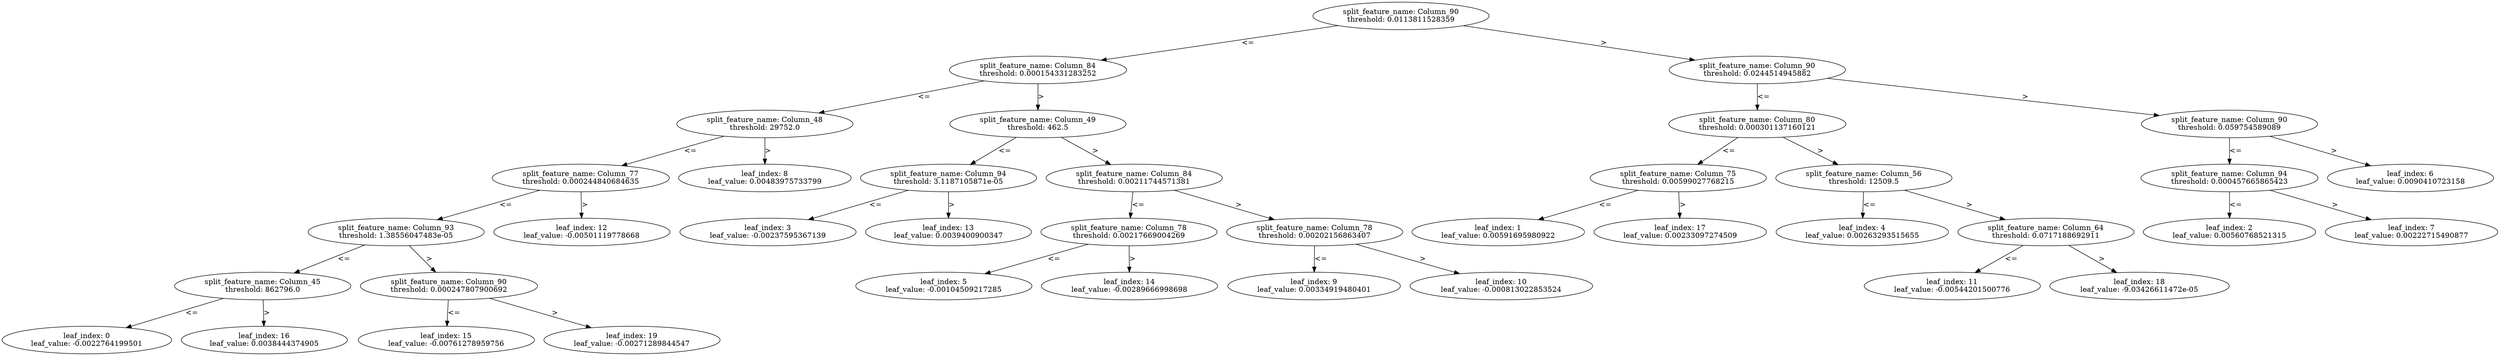 digraph Tree43 {
	split0 [label="split_feature_name: Column_90\nthreshold: 0.0113811528359"]
	split2 [label="split_feature_name: Column_84\nthreshold: 0.000154331283252"]
	split7 [label="split_feature_name: Column_48\nthreshold: 29752.0"]
	split11 [label="split_feature_name: Column_77\nthreshold: 0.000244840684635"]
	split14 [label="split_feature_name: Column_93\nthreshold: 1.38556047483e-05"]
	split15 [label="split_feature_name: Column_45\nthreshold: 862796.0"]
	leaf0 [label="leaf_index: 0\nleaf_value: -0.0022764199501"]
	split15 -> leaf0 [label="<="]
	leaf16 [label="leaf_index: 16\nleaf_value: 0.0038444374905"]
	split15 -> leaf16 [label=">"]
	split14 -> split15 [label="<="]
	split18 [label="split_feature_name: Column_90\nthreshold: 0.000247807900692"]
	leaf15 [label="leaf_index: 15\nleaf_value: -0.00761278959756"]
	split18 -> leaf15 [label="<="]
	leaf19 [label="leaf_index: 19\nleaf_value: -0.00271289844547"]
	split18 -> leaf19 [label=">"]
	split14 -> split18 [label=">"]
	split11 -> split14 [label="<="]
	leaf12 [label="leaf_index: 12\nleaf_value: -0.00501119778668"]
	split11 -> leaf12 [label=">"]
	split7 -> split11 [label="<="]
	leaf8 [label="leaf_index: 8\nleaf_value: 0.00483975733799"]
	split7 -> leaf8 [label=">"]
	split2 -> split7 [label="<="]
	split4 [label="split_feature_name: Column_49\nthreshold: 462.5"]
	split12 [label="split_feature_name: Column_94\nthreshold: 3.1187105871e-05"]
	leaf3 [label="leaf_index: 3\nleaf_value: -0.00237595367139"]
	split12 -> leaf3 [label="<="]
	leaf13 [label="leaf_index: 13\nleaf_value: 0.0039400900347"]
	split12 -> leaf13 [label=">"]
	split4 -> split12 [label="<="]
	split8 [label="split_feature_name: Column_84\nthreshold: 0.00211744571381"]
	split13 [label="split_feature_name: Column_78\nthreshold: 0.00217669004269"]
	leaf5 [label="leaf_index: 5\nleaf_value: -0.00104509217285"]
	split13 -> leaf5 [label="<="]
	leaf14 [label="leaf_index: 14\nleaf_value: -0.00289666998698"]
	split13 -> leaf14 [label=">"]
	split8 -> split13 [label="<="]
	split9 [label="split_feature_name: Column_78\nthreshold: 0.00202156863407"]
	leaf9 [label="leaf_index: 9\nleaf_value: 0.00334919480401"]
	split9 -> leaf9 [label="<="]
	leaf10 [label="leaf_index: 10\nleaf_value: -0.000813022853524"]
	split9 -> leaf10 [label=">"]
	split8 -> split9 [label=">"]
	split4 -> split8 [label=">"]
	split2 -> split4 [label=">"]
	split0 -> split2 [label="<="]
	split1 [label="split_feature_name: Column_90\nthreshold: 0.0244514945882"]
	split3 [label="split_feature_name: Column_80\nthreshold: 0.000301137160121"]
	split16 [label="split_feature_name: Column_75\nthreshold: 0.00599027768215"]
	leaf1 [label="leaf_index: 1\nleaf_value: 0.00591695980922"]
	split16 -> leaf1 [label="<="]
	leaf17 [label="leaf_index: 17\nleaf_value: 0.00233097274509"]
	split16 -> leaf17 [label=">"]
	split3 -> split16 [label="<="]
	split10 [label="split_feature_name: Column_56\nthreshold: 12509.5"]
	leaf4 [label="leaf_index: 4\nleaf_value: 0.00263293515655"]
	split10 -> leaf4 [label="<="]
	split17 [label="split_feature_name: Column_64\nthreshold: 0.0717188692911"]
	leaf11 [label="leaf_index: 11\nleaf_value: -0.00544201500776"]
	split17 -> leaf11 [label="<="]
	leaf18 [label="leaf_index: 18\nleaf_value: -9.03426611472e-05"]
	split17 -> leaf18 [label=">"]
	split10 -> split17 [label=">"]
	split3 -> split10 [label=">"]
	split1 -> split3 [label="<="]
	split5 [label="split_feature_name: Column_90\nthreshold: 0.059754589089"]
	split6 [label="split_feature_name: Column_94\nthreshold: 0.000457665865423"]
	leaf2 [label="leaf_index: 2\nleaf_value: 0.00560768521315"]
	split6 -> leaf2 [label="<="]
	leaf7 [label="leaf_index: 7\nleaf_value: 0.00222715490877"]
	split6 -> leaf7 [label=">"]
	split5 -> split6 [label="<="]
	leaf6 [label="leaf_index: 6\nleaf_value: 0.0090410723158"]
	split5 -> leaf6 [label=">"]
	split1 -> split5 [label=">"]
	split0 -> split1 [label=">"]
}
